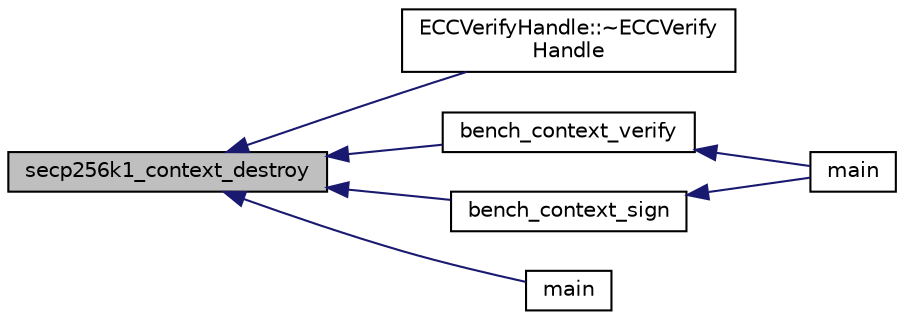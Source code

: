 digraph "secp256k1_context_destroy"
{
  edge [fontname="Helvetica",fontsize="10",labelfontname="Helvetica",labelfontsize="10"];
  node [fontname="Helvetica",fontsize="10",shape=record];
  rankdir="LR";
  Node12 [label="secp256k1_context_destroy",height=0.2,width=0.4,color="black", fillcolor="grey75", style="filled", fontcolor="black"];
  Node12 -> Node13 [dir="back",color="midnightblue",fontsize="10",style="solid",fontname="Helvetica"];
  Node13 [label="ECCVerifyHandle::~ECCVerify\lHandle",height=0.2,width=0.4,color="black", fillcolor="white", style="filled",URL="$class_e_c_c_verify_handle.html#a17dea6c87a0f825f0f24a06a20e2baf9"];
  Node12 -> Node14 [dir="back",color="midnightblue",fontsize="10",style="solid",fontname="Helvetica"];
  Node14 [label="bench_context_verify",height=0.2,width=0.4,color="black", fillcolor="white", style="filled",URL="$bench__internal_8c.html#a0267a6fcf26df5e2625c0f93eed876a9"];
  Node14 -> Node15 [dir="back",color="midnightblue",fontsize="10",style="solid",fontname="Helvetica"];
  Node15 [label="main",height=0.2,width=0.4,color="black", fillcolor="white", style="filled",URL="$bench__internal_8c.html#a3c04138a5bfe5d72780bb7e82a18e627"];
  Node12 -> Node16 [dir="back",color="midnightblue",fontsize="10",style="solid",fontname="Helvetica"];
  Node16 [label="bench_context_sign",height=0.2,width=0.4,color="black", fillcolor="white", style="filled",URL="$bench__internal_8c.html#a0d6ae07fc12e8c74ebdcb49871cbfc0e"];
  Node16 -> Node15 [dir="back",color="midnightblue",fontsize="10",style="solid",fontname="Helvetica"];
  Node12 -> Node17 [dir="back",color="midnightblue",fontsize="10",style="solid",fontname="Helvetica"];
  Node17 [label="main",height=0.2,width=0.4,color="black", fillcolor="white", style="filled",URL="$bench__recover_8c.html#a840291bc02cba5474a4cb46a9b9566fe"];
}
